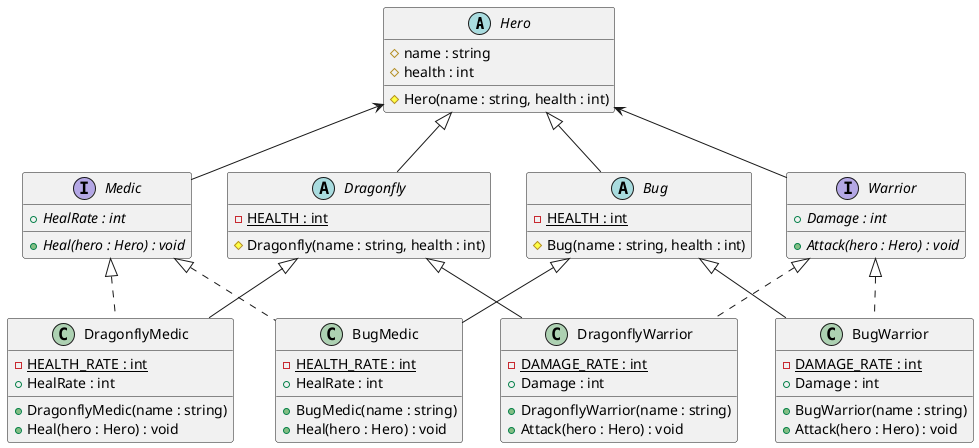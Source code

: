 ﻿@startuml
'https://plantuml.com/class-diagram

abstract class Hero {
# name : string
# health : int

# Hero(name : string, health : int)
}

Hero <|-- Dragonfly
abstract class Dragonfly {
- {static} HEALTH : int
# Dragonfly(name : string, health : int)
}

Hero <-- Medic
interface Medic {
+ {abstract} HealRate : int
+ {abstract} Heal(hero : Hero) : void
}

Hero <-- Warrior
interface Warrior {
+ {abstract} Damage : int
+ {abstract} Attack(hero : Hero) : void
}

Hero <|-- Bug
abstract class Bug {
- {static} HEALTH : int
# Bug(name : string, health : int)
}

Dragonfly <|-- DragonflyMedic
Medic <|.. DragonflyMedic
class DragonflyMedic {
- {static} HEALTH_RATE : int
+ HealRate : int
+ DragonflyMedic(name : string)
+ Heal(hero : Hero) : void
}

Dragonfly <|-- DragonflyWarrior
Warrior <|.. DragonflyWarrior
class DragonflyWarrior {
- {static} DAMAGE_RATE : int
+ Damage : int
+ DragonflyWarrior(name : string)
+ Attack(hero : Hero) : void
}

Bug <|-- BugWarrior
Warrior <|.. BugWarrior
class BugWarrior {
- {static} DAMAGE_RATE : int
+ Damage : int
+ BugWarrior(name : string)
+ Attack(hero : Hero) : void
}

Bug <|-- BugMedic
Medic <|.. BugMedic
class BugMedic {
- {static} HEALTH_RATE : int
+ HealRate : int
+ BugMedic(name : string)
+ Heal(hero : Hero) : void
}

@enduml
